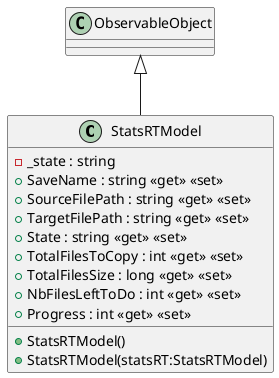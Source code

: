 @startuml
class StatsRTModel {
    + StatsRTModel()
    + StatsRTModel(statsRT:StatsRTModel)
    - _state : string
    + SaveName : string <<get>> <<set>>
    + SourceFilePath : string <<get>> <<set>>
    + TargetFilePath : string <<get>> <<set>>
    + State : string <<get>> <<set>>
    + TotalFilesToCopy : int <<get>> <<set>>
    + TotalFilesSize : long <<get>> <<set>>
    + NbFilesLeftToDo : int <<get>> <<set>>
    + Progress : int <<get>> <<set>>
}
ObservableObject <|-- StatsRTModel
@enduml
